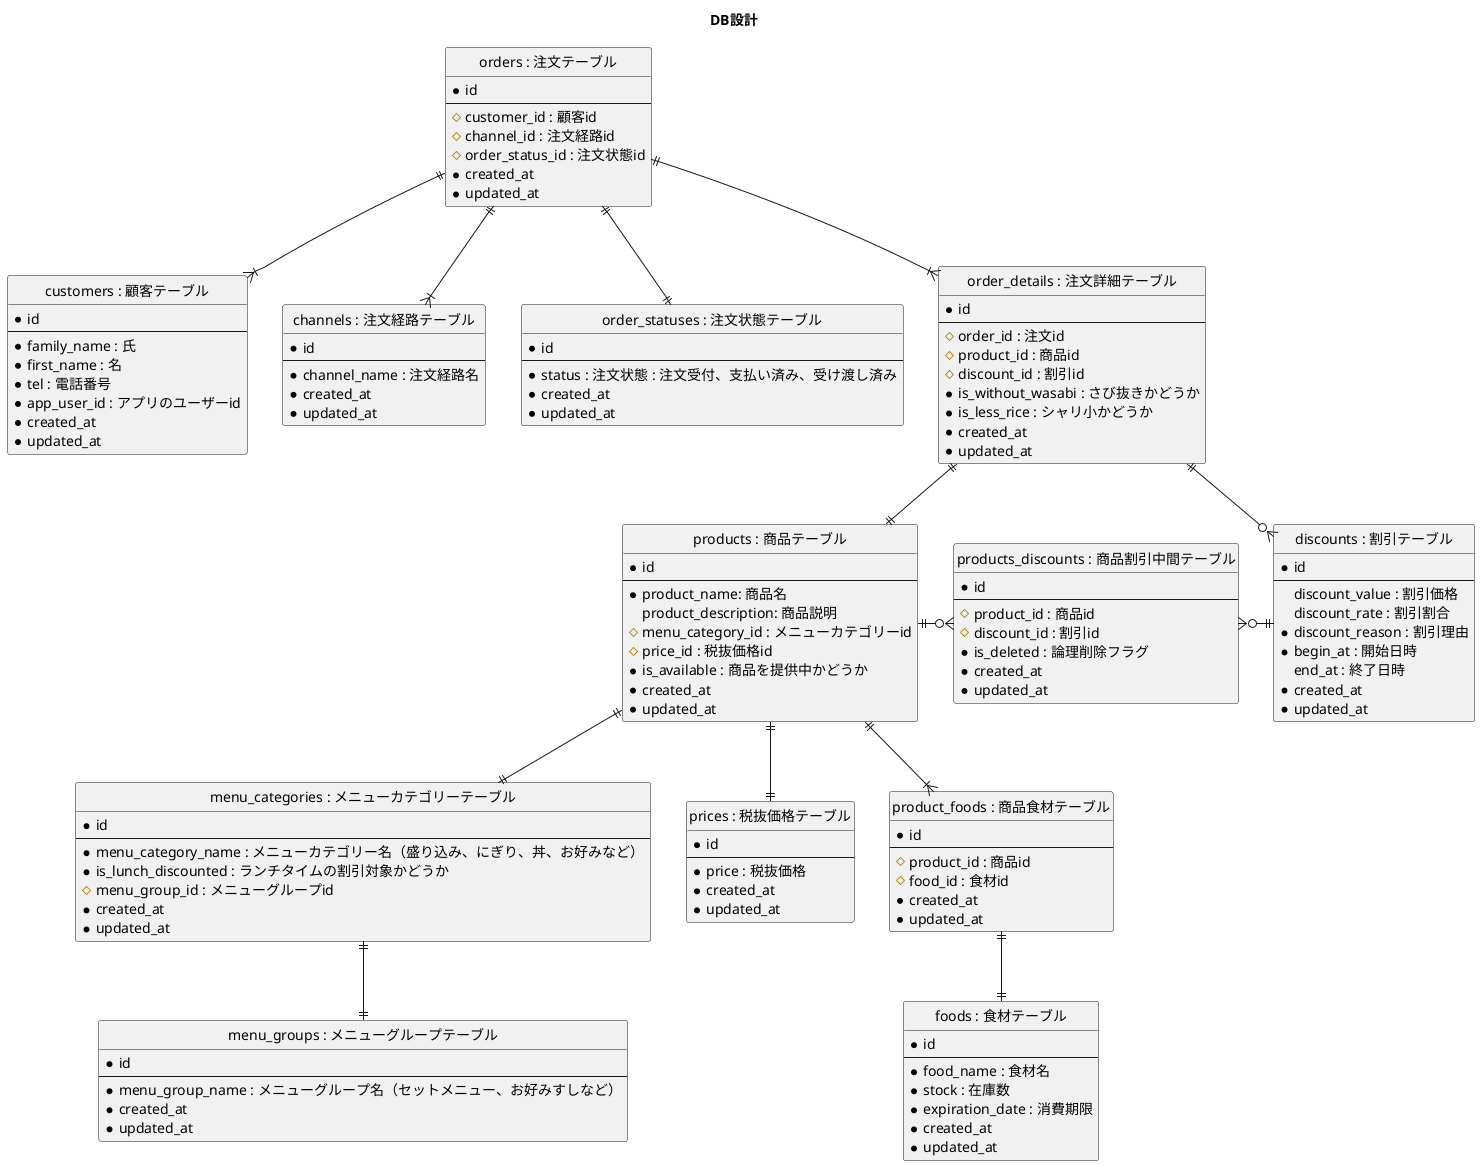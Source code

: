 @startuml

' hide the spot
hide circle

title DB設計

entity "orders : 注文テーブル" as orders {
  *id
  --
  #customer_id : 顧客id
  #channel_id : 注文経路id
  #order_status_id : 注文状態id
  *created_at
  *updated_at
}

entity "customers : 顧客テーブル" as customers {
  *id
  --
  *family_name : 氏
  *first_name : 名
  *tel : 電話番号
  *app_user_id : アプリのユーザーid
  *created_at
  *updated_at
}

entity "channels : 注文経路テーブル" as channels {
  *id
  --
  *channel_name : 注文経路名
  *created_at
  *updated_at
}

entity "order_statuses : 注文状態テーブル" as order_statuses {
  *id
  --
  *status : 注文状態 : 注文受付、支払い済み、受け渡し済み
  *created_at
  *updated_at
}

entity "order_details : 注文詳細テーブル" as order_details {
  *id
  --
  #order_id : 注文id
  #product_id : 商品id
  #discount_id : 割引id
  *is_without_wasabi : さび抜きかどうか
  *is_less_rice : シャリ小かどうか
  *created_at
  *updated_at
}

entity "products : 商品テーブル" as products {
  *id
  --
  *product_name: 商品名
  product_description: 商品説明
  #menu_category_id : メニューカテゴリーid
  #price_id : 税抜価格id
  *is_available : 商品を提供中かどうか
  *created_at
  *updated_at
}

entity "menu_categories : メニューカテゴリーテーブル" as menu_categories {
  *id
  --
  *menu_category_name : メニューカテゴリー名（盛り込み、にぎり、丼、お好みなど）
  *is_lunch_discounted : ランチタイムの割引対象かどうか
  #menu_group_id : メニューグループid
  *created_at
  *updated_at
}

entity "menu_groups : メニューグループテーブル" as menu_groups {
  *id
  --
  *menu_group_name : メニューグループ名（セットメニュー、お好みすしなど）
  *created_at
  *updated_at
}

entity "prices : 税抜価格テーブル" as prices {
  *id
  --
  *price : 税抜価格
  *created_at
  *updated_at
}

entity "discounts : 割引テーブル" as discounts {
  *id
  --
  discount_value : 割引価格
  discount_rate : 割引割合
  *discount_reason : 割引理由
  *begin_at : 開始日時
  end_at : 終了日時
  *created_at
  *updated_at
}

entity "products_discounts : 商品割引中間テーブル" as products_discounts {
  *id
  --
  #product_id : 商品id
  #discount_id : 割引id
  *is_deleted : 論理削除フラグ
  *created_at
  *updated_at
}

entity "product_foods : 商品食材テーブル" as product_foods {
  *id
  --
  #product_id : 商品id
  #food_id : 食材id
  *created_at
  *updated_at
}

entity "foods : 食材テーブル" as foods {
  *id
  --
  *food_name : 食材名
  *stock : 在庫数
  *expiration_date : 消費期限
  *created_at
  *updated_at
}

orders ||--|{ customers
orders ||--|{ channels
orders ||--|| order_statuses
orders ||--|{ order_details

order_details ||--|| products
order_details ||--o{ discounts

products ||--|| menu_categories
products ||--|| prices
products ||--|{ product_foods

products ||-r-o{ products_discounts
discounts ||-l-o{ products_discounts

menu_categories ||-d-|| menu_groups

product_foods ||--|| foods

@enduml
